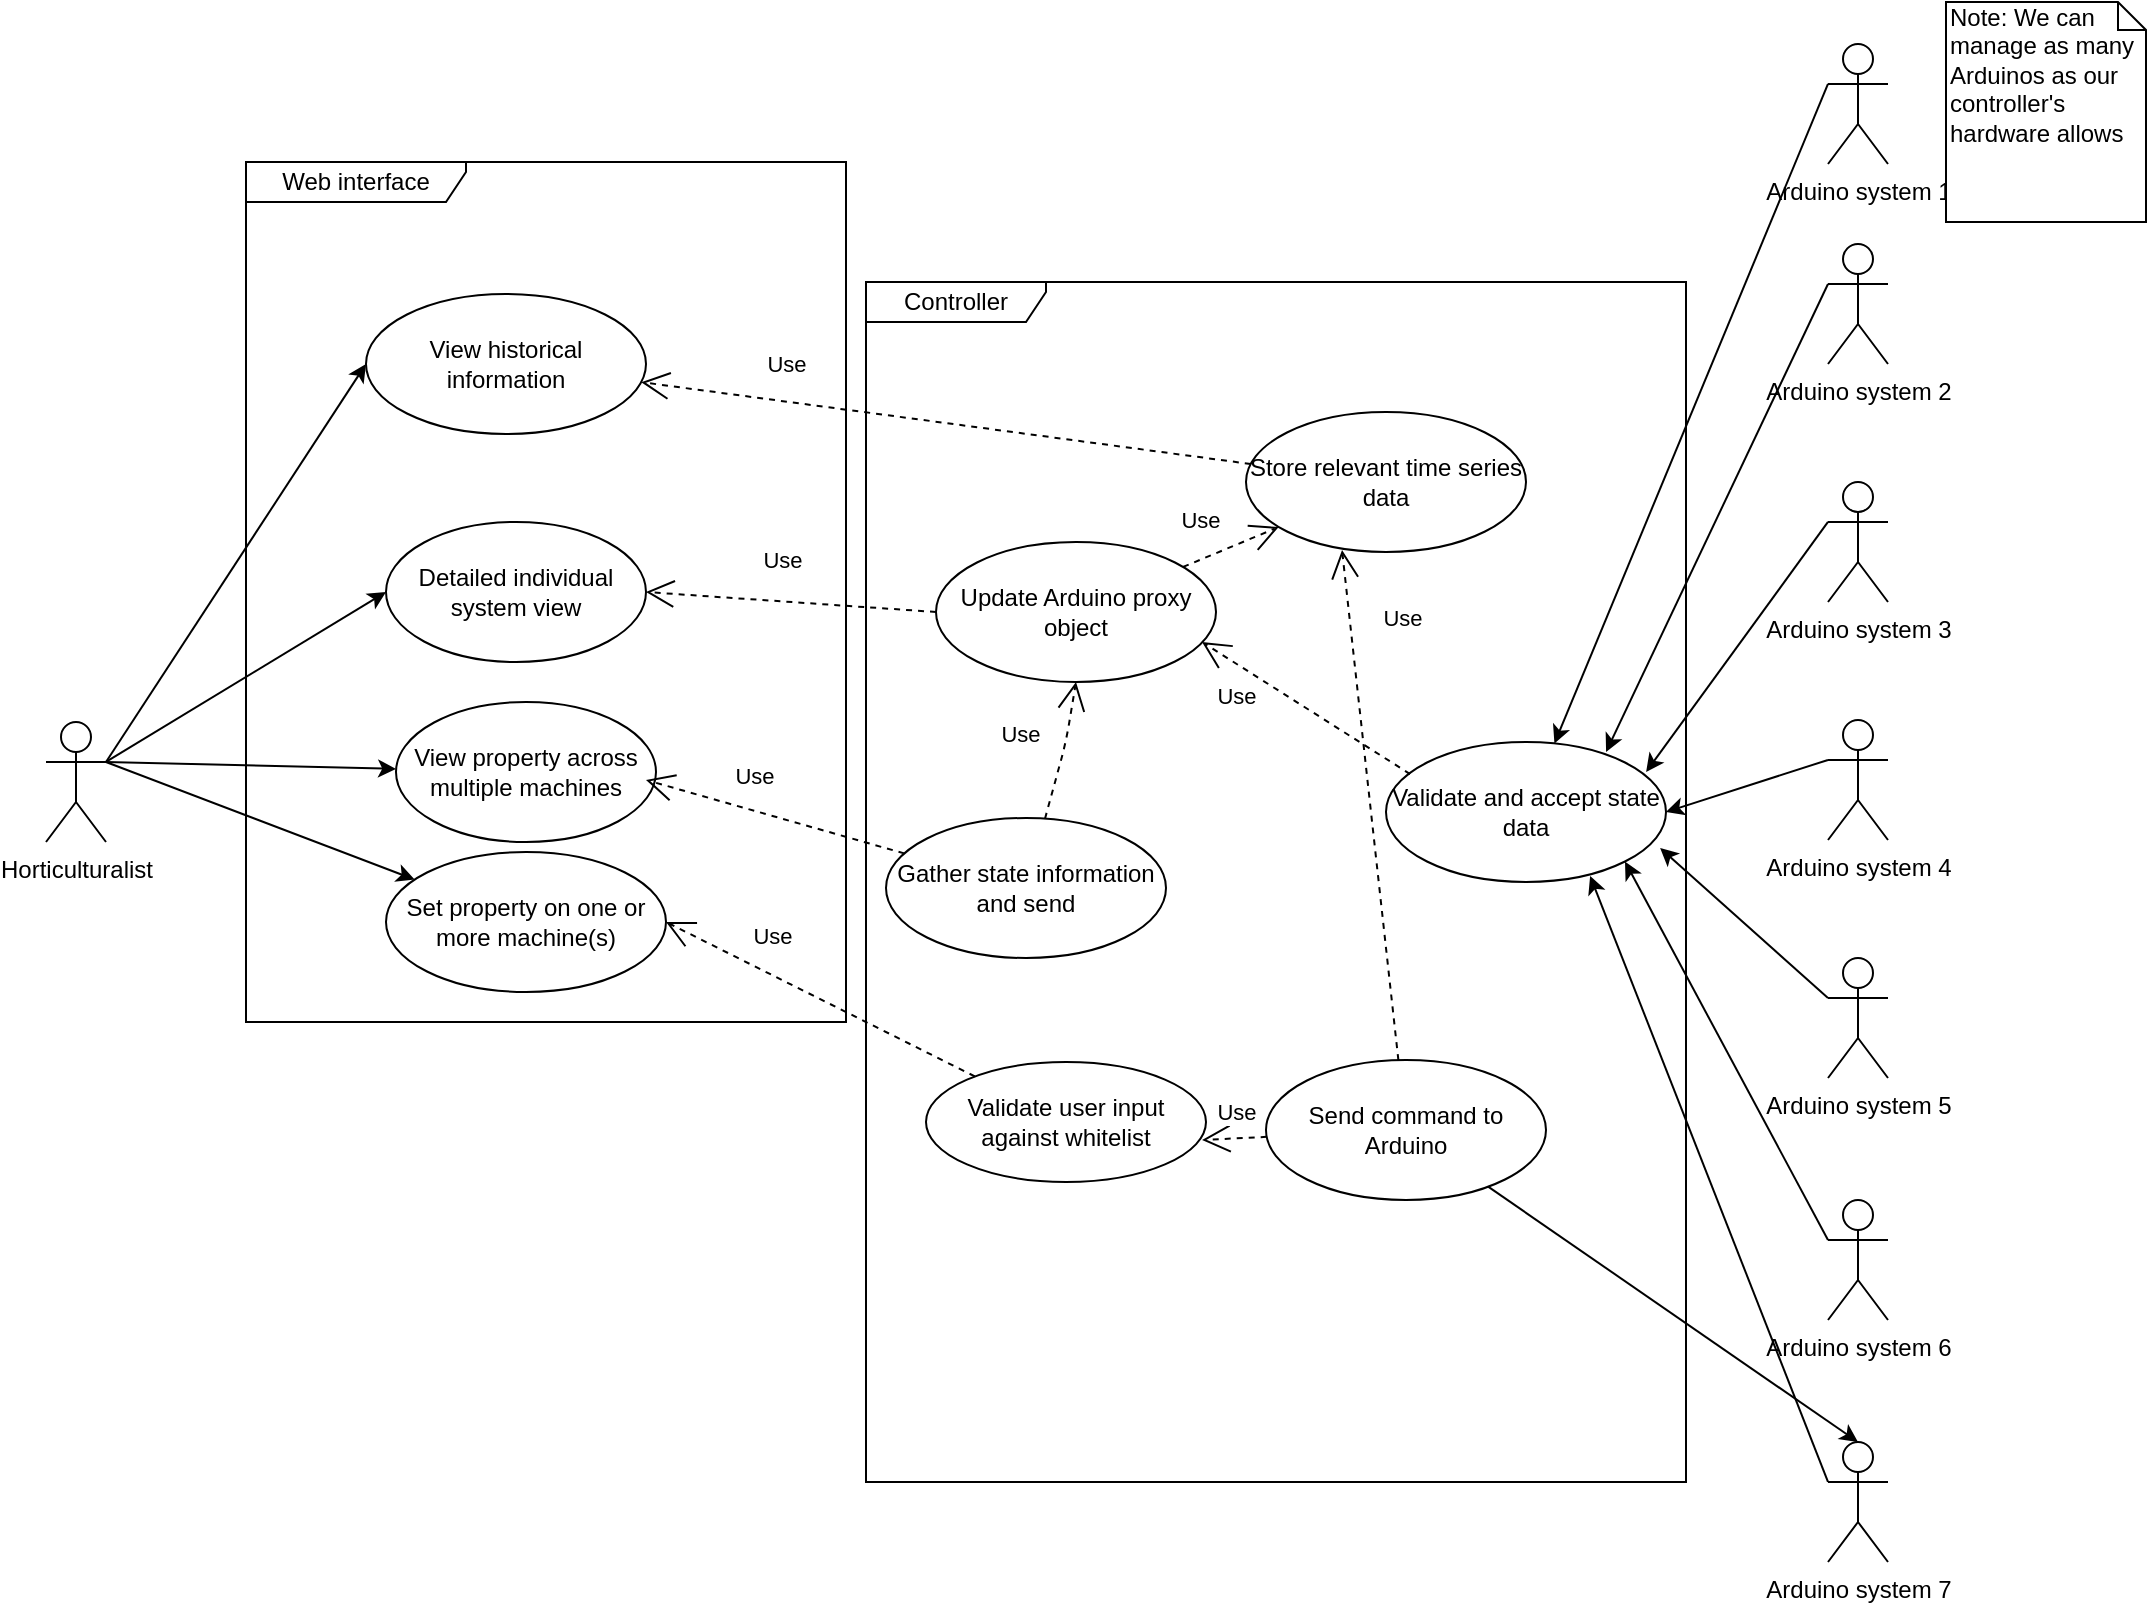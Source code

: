 <mxfile version="12.1.0" type="device" pages="1"><diagram name="Page-1" id="58cdce13-f638-feb5-8d6f-7d28b1aa9fa0"><mxGraphModel dx="3324" dy="1858" grid="1" gridSize="10" guides="1" tooltips="1" connect="1" arrows="1" fold="1" page="1" pageScale="1" pageWidth="1100" pageHeight="850" background="#ffffff" math="0" shadow="0"><root><mxCell id="0"/><mxCell id="1" parent="0"/><mxCell id="6EdO822EPTYFJaIANapz-7" value="Arduino system 1" style="shape=umlActor;verticalLabelPosition=bottom;labelBackgroundColor=#ffffff;verticalAlign=top;html=1;" vertex="1" parent="1"><mxGeometry x="931" y="21" width="30" height="60" as="geometry"/></mxCell><mxCell id="6EdO822EPTYFJaIANapz-23" value="Arduino system 2" style="shape=umlActor;verticalLabelPosition=bottom;labelBackgroundColor=#ffffff;verticalAlign=top;html=1;" vertex="1" parent="1"><mxGeometry x="931" y="121" width="30" height="60" as="geometry"/></mxCell><mxCell id="6EdO822EPTYFJaIANapz-24" value="Arduino system 3" style="shape=umlActor;verticalLabelPosition=bottom;labelBackgroundColor=#ffffff;verticalAlign=top;html=1;" vertex="1" parent="1"><mxGeometry x="931" y="240" width="30" height="60" as="geometry"/></mxCell><mxCell id="6EdO822EPTYFJaIANapz-27" value="Arduino system 4" style="shape=umlActor;verticalLabelPosition=bottom;labelBackgroundColor=#ffffff;verticalAlign=top;html=1;" vertex="1" parent="1"><mxGeometry x="931" y="359" width="30" height="60" as="geometry"/></mxCell><mxCell id="6EdO822EPTYFJaIANapz-28" value="Arduino system 5" style="shape=umlActor;verticalLabelPosition=bottom;labelBackgroundColor=#ffffff;verticalAlign=top;html=1;" vertex="1" parent="1"><mxGeometry x="931" y="478" width="30" height="60" as="geometry"/></mxCell><mxCell id="6EdO822EPTYFJaIANapz-29" value="Arduino system 6" style="shape=umlActor;verticalLabelPosition=bottom;labelBackgroundColor=#ffffff;verticalAlign=top;html=1;" vertex="1" parent="1"><mxGeometry x="931" y="599" width="30" height="60" as="geometry"/></mxCell><mxCell id="6EdO822EPTYFJaIANapz-39" value="Arduino system 7" style="shape=umlActor;verticalLabelPosition=bottom;labelBackgroundColor=#ffffff;verticalAlign=top;html=1;" vertex="1" parent="1"><mxGeometry x="931" y="720" width="30" height="60" as="geometry"/></mxCell><mxCell id="6EdO822EPTYFJaIANapz-41" value="Note: We can manage as many Arduinos as our controller's hardware allows" style="shape=note;whiteSpace=wrap;html=1;size=14;verticalAlign=top;align=left;spacingTop=-6;" vertex="1" parent="1"><mxGeometry x="990" width="100" height="110" as="geometry"/></mxCell><mxCell id="6EdO822EPTYFJaIANapz-42" value="Horticulturalist" style="shape=umlActor;verticalLabelPosition=bottom;labelBackgroundColor=#ffffff;verticalAlign=top;html=1;" vertex="1" parent="1"><mxGeometry x="40" y="360" width="30" height="60" as="geometry"/></mxCell><mxCell id="6EdO822EPTYFJaIANapz-49" value="Controller" style="shape=umlFrame;whiteSpace=wrap;html=1;width=90;height=20;" vertex="1" parent="1"><mxGeometry x="450" y="140" width="410" height="600" as="geometry"/></mxCell><mxCell id="6EdO822EPTYFJaIANapz-50" value="Web interface" style="shape=umlFrame;whiteSpace=wrap;html=1;width=110;height=20;" vertex="1" parent="1"><mxGeometry x="140" y="80" width="300" height="430" as="geometry"/></mxCell><mxCell id="6EdO822EPTYFJaIANapz-57" value="Detailed individual system view" style="ellipse;whiteSpace=wrap;html=1;" vertex="1" parent="1"><mxGeometry x="210" y="260" width="130" height="70" as="geometry"/></mxCell><mxCell id="6EdO822EPTYFJaIANapz-58" value="Validate and accept state data" style="ellipse;whiteSpace=wrap;html=1;" vertex="1" parent="1"><mxGeometry x="710" y="370" width="140" height="70" as="geometry"/></mxCell><mxCell id="6EdO822EPTYFJaIANapz-77" value="View property across multiple machines" style="ellipse;whiteSpace=wrap;html=1;" vertex="1" parent="1"><mxGeometry x="215" y="350" width="130" height="70" as="geometry"/></mxCell><mxCell id="6EdO822EPTYFJaIANapz-82" value="&lt;div&gt;Set property on one or more machine(s)&lt;/div&gt;" style="ellipse;whiteSpace=wrap;html=1;" vertex="1" parent="1"><mxGeometry x="210" y="425" width="140" height="70" as="geometry"/></mxCell><mxCell id="6EdO822EPTYFJaIANapz-83" value="Send command to Arduino" style="ellipse;whiteSpace=wrap;html=1;" vertex="1" parent="1"><mxGeometry x="650" y="529" width="140" height="70" as="geometry"/></mxCell><mxCell id="6EdO822EPTYFJaIANapz-87" value="Update Arduino proxy object" style="ellipse;whiteSpace=wrap;html=1;" vertex="1" parent="1"><mxGeometry x="485" y="270" width="140" height="70" as="geometry"/></mxCell><mxCell id="6EdO822EPTYFJaIANapz-91" value="" style="endArrow=classic;html=1;exitX=0;exitY=0.333;exitDx=0;exitDy=0;exitPerimeter=0;entryX=0.729;entryY=0.957;entryDx=0;entryDy=0;entryPerimeter=0;" edge="1" parent="1" source="6EdO822EPTYFJaIANapz-39" target="6EdO822EPTYFJaIANapz-58"><mxGeometry width="50" height="50" relative="1" as="geometry"><mxPoint x="10" y="870" as="sourcePoint"/><mxPoint x="60" y="820" as="targetPoint"/></mxGeometry></mxCell><mxCell id="6EdO822EPTYFJaIANapz-92" value="" style="endArrow=classic;html=1;exitX=0;exitY=0.333;exitDx=0;exitDy=0;exitPerimeter=0;entryX=1;entryY=1;entryDx=0;entryDy=0;" edge="1" parent="1" source="6EdO822EPTYFJaIANapz-29" target="6EdO822EPTYFJaIANapz-58"><mxGeometry width="50" height="50" relative="1" as="geometry"><mxPoint x="923" y="750" as="sourcePoint"/><mxPoint x="738.754" y="418.72" as="targetPoint"/></mxGeometry></mxCell><mxCell id="6EdO822EPTYFJaIANapz-93" value="" style="endArrow=classic;html=1;exitX=0;exitY=0.333;exitDx=0;exitDy=0;exitPerimeter=0;entryX=0.979;entryY=0.757;entryDx=0;entryDy=0;entryPerimeter=0;" edge="1" parent="1" source="6EdO822EPTYFJaIANapz-28" target="6EdO822EPTYFJaIANapz-58"><mxGeometry width="50" height="50" relative="1" as="geometry"><mxPoint x="923" y="629" as="sourcePoint"/><mxPoint x="830" y="370" as="targetPoint"/></mxGeometry></mxCell><mxCell id="6EdO822EPTYFJaIANapz-94" value="" style="endArrow=classic;html=1;exitX=0;exitY=0.333;exitDx=0;exitDy=0;exitPerimeter=0;entryX=1;entryY=0.5;entryDx=0;entryDy=0;" edge="1" parent="1" source="6EdO822EPTYFJaIANapz-27" target="6EdO822EPTYFJaIANapz-58"><mxGeometry width="50" height="50" relative="1" as="geometry"><mxPoint x="923" y="508" as="sourcePoint"/><mxPoint x="764.553" y="411.995" as="targetPoint"/></mxGeometry></mxCell><mxCell id="6EdO822EPTYFJaIANapz-95" value="" style="endArrow=classic;html=1;exitX=0;exitY=0.333;exitDx=0;exitDy=0;exitPerimeter=0;entryX=0.929;entryY=0.214;entryDx=0;entryDy=0;entryPerimeter=0;" edge="1" parent="1" source="6EdO822EPTYFJaIANapz-24" target="6EdO822EPTYFJaIANapz-58"><mxGeometry width="50" height="50" relative="1" as="geometry"><mxPoint x="913" y="260.5" as="sourcePoint"/><mxPoint x="774.96" y="269.52" as="targetPoint"/></mxGeometry></mxCell><mxCell id="6EdO822EPTYFJaIANapz-96" value="" style="endArrow=classic;html=1;exitX=0;exitY=0.333;exitDx=0;exitDy=0;exitPerimeter=0;entryX=0.786;entryY=0.071;entryDx=0;entryDy=0;entryPerimeter=0;" edge="1" parent="1" source="6EdO822EPTYFJaIANapz-23" target="6EdO822EPTYFJaIANapz-58"><mxGeometry width="50" height="50" relative="1" as="geometry"><mxPoint x="923" y="270.5" as="sourcePoint"/><mxPoint x="769.497" y="360.251" as="targetPoint"/></mxGeometry></mxCell><mxCell id="6EdO822EPTYFJaIANapz-97" value="" style="endArrow=classic;html=1;exitX=0;exitY=0.333;exitDx=0;exitDy=0;exitPerimeter=0;" edge="1" parent="1" source="6EdO822EPTYFJaIANapz-7" target="6EdO822EPTYFJaIANapz-58"><mxGeometry width="50" height="50" relative="1" as="geometry"><mxPoint x="923" y="151" as="sourcePoint"/><mxPoint x="741.98" y="350.98" as="targetPoint"/></mxGeometry></mxCell><mxCell id="6EdO822EPTYFJaIANapz-99" value="Validate user input against whitelist" style="ellipse;whiteSpace=wrap;html=1;" vertex="1" parent="1"><mxGeometry x="480" y="530" width="140" height="60" as="geometry"/></mxCell><mxCell id="6EdO822EPTYFJaIANapz-101" value="" style="endArrow=classic;html=1;entryX=0.5;entryY=0;entryDx=0;entryDy=0;entryPerimeter=0;" edge="1" parent="1" source="6EdO822EPTYFJaIANapz-83" target="6EdO822EPTYFJaIANapz-39"><mxGeometry width="50" height="50" relative="1" as="geometry"><mxPoint x="10" y="870" as="sourcePoint"/><mxPoint x="928" y="730" as="targetPoint"/></mxGeometry></mxCell><mxCell id="6EdO822EPTYFJaIANapz-105" value="Gather state information and send" style="ellipse;whiteSpace=wrap;html=1;" vertex="1" parent="1"><mxGeometry x="460" y="408" width="140" height="70" as="geometry"/></mxCell><mxCell id="6EdO822EPTYFJaIANapz-106" value="Store relevant time series data" style="ellipse;whiteSpace=wrap;html=1;" vertex="1" parent="1"><mxGeometry x="640" y="205" width="140" height="70" as="geometry"/></mxCell><mxCell id="6EdO822EPTYFJaIANapz-113" value="View historical information" style="ellipse;whiteSpace=wrap;html=1;" vertex="1" parent="1"><mxGeometry x="200" y="146" width="140" height="70" as="geometry"/></mxCell><mxCell id="6EdO822EPTYFJaIANapz-115" value="" style="endArrow=classic;html=1;exitX=1;exitY=0.333;exitDx=0;exitDy=0;exitPerimeter=0;entryX=0;entryY=0.5;entryDx=0;entryDy=0;" edge="1" parent="1" source="6EdO822EPTYFJaIANapz-42" target="6EdO822EPTYFJaIANapz-113"><mxGeometry width="50" height="50" relative="1" as="geometry"><mxPoint x="10" y="870" as="sourcePoint"/><mxPoint x="60" y="820" as="targetPoint"/></mxGeometry></mxCell><mxCell id="6EdO822EPTYFJaIANapz-116" value="" style="endArrow=classic;html=1;exitX=1;exitY=0.333;exitDx=0;exitDy=0;exitPerimeter=0;entryX=0;entryY=0.5;entryDx=0;entryDy=0;" edge="1" parent="1" source="6EdO822EPTYFJaIANapz-42" target="6EdO822EPTYFJaIANapz-57"><mxGeometry width="50" height="50" relative="1" as="geometry"><mxPoint x="10" y="870" as="sourcePoint"/><mxPoint x="60" y="820" as="targetPoint"/></mxGeometry></mxCell><mxCell id="6EdO822EPTYFJaIANapz-117" value="" style="endArrow=classic;html=1;exitX=1;exitY=0.333;exitDx=0;exitDy=0;exitPerimeter=0;" edge="1" parent="1" source="6EdO822EPTYFJaIANapz-42" target="6EdO822EPTYFJaIANapz-77"><mxGeometry width="50" height="50" relative="1" as="geometry"><mxPoint x="10" y="950" as="sourcePoint"/><mxPoint x="60" y="900" as="targetPoint"/></mxGeometry></mxCell><mxCell id="6EdO822EPTYFJaIANapz-118" value="" style="endArrow=classic;html=1;exitX=1;exitY=0.333;exitDx=0;exitDy=0;exitPerimeter=0;" edge="1" parent="1" source="6EdO822EPTYFJaIANapz-42" target="6EdO822EPTYFJaIANapz-82"><mxGeometry width="50" height="50" relative="1" as="geometry"><mxPoint x="10" y="1030" as="sourcePoint"/><mxPoint x="60" y="980" as="targetPoint"/></mxGeometry></mxCell><mxCell id="6EdO822EPTYFJaIANapz-119" value="Use" style="endArrow=open;endSize=12;dashed=1;html=1;" edge="1" parent="1" source="6EdO822EPTYFJaIANapz-106" target="6EdO822EPTYFJaIANapz-113"><mxGeometry x="0.541" y="-19" width="160" relative="1" as="geometry"><mxPoint x="510" y="224.5" as="sourcePoint"/><mxPoint x="350" y="224.5" as="targetPoint"/><mxPoint as="offset"/></mxGeometry></mxCell><mxCell id="6EdO822EPTYFJaIANapz-120" value="Use" style="endArrow=open;endSize=12;dashed=1;html=1;exitX=0;exitY=0.5;exitDx=0;exitDy=0;entryX=1;entryY=0.5;entryDx=0;entryDy=0;" edge="1" parent="1" source="6EdO822EPTYFJaIANapz-87" target="6EdO822EPTYFJaIANapz-57"><mxGeometry x="0.08" y="-21" width="160" relative="1" as="geometry"><mxPoint x="490.245" y="300.207" as="sourcePoint"/><mxPoint x="295.636" y="274.018" as="targetPoint"/><mxPoint as="offset"/></mxGeometry></mxCell><mxCell id="6EdO822EPTYFJaIANapz-121" value="Use" style="endArrow=open;endSize=12;dashed=1;html=1;entryX=1;entryY=0.5;entryDx=0;entryDy=0;" edge="1" parent="1" source="6EdO822EPTYFJaIANapz-105"><mxGeometry x="0.23" y="-17" width="160" relative="1" as="geometry"><mxPoint x="490" y="409" as="sourcePoint"/><mxPoint x="340" y="389" as="targetPoint"/><mxPoint as="offset"/></mxGeometry></mxCell><mxCell id="6EdO822EPTYFJaIANapz-122" value="Use" style="endArrow=open;endSize=12;dashed=1;html=1;entryX=1;entryY=0.5;entryDx=0;entryDy=0;" edge="1" parent="1" source="6EdO822EPTYFJaIANapz-99"><mxGeometry x="0.413" y="-18" width="160" relative="1" as="geometry"><mxPoint x="500" y="480" as="sourcePoint"/><mxPoint x="350" y="460" as="targetPoint"/><Array as="points"/><mxPoint as="offset"/></mxGeometry></mxCell><mxCell id="6EdO822EPTYFJaIANapz-124" value="Use" style="endArrow=open;endSize=12;dashed=1;html=1;entryX=0.986;entryY=0.65;entryDx=0;entryDy=0;entryPerimeter=0;" edge="1" parent="1" source="6EdO822EPTYFJaIANapz-83" target="6EdO822EPTYFJaIANapz-99"><mxGeometry x="-0.136" y="-13" width="160" relative="1" as="geometry"><mxPoint x="350" y="730" as="sourcePoint"/><mxPoint x="300" y="730" as="targetPoint"/><Array as="points"/><mxPoint x="-1" as="offset"/></mxGeometry></mxCell><mxCell id="6EdO822EPTYFJaIANapz-127" value="Use" style="endArrow=open;endSize=12;dashed=1;html=1;exitX=0.086;exitY=0.229;exitDx=0;exitDy=0;exitPerimeter=0;entryX=0.95;entryY=0.714;entryDx=0;entryDy=0;entryPerimeter=0;" edge="1" parent="1" source="6EdO822EPTYFJaIANapz-58" target="6EdO822EPTYFJaIANapz-87"><mxGeometry x="0.545" y="14" width="160" relative="1" as="geometry"><mxPoint x="10" y="820" as="sourcePoint"/><mxPoint x="170" y="820" as="targetPoint"/><Array as="points"/><mxPoint x="1" as="offset"/></mxGeometry></mxCell><mxCell id="6EdO822EPTYFJaIANapz-128" value="Use" style="endArrow=open;endSize=12;dashed=1;html=1;entryX=0.5;entryY=1;entryDx=0;entryDy=0;" edge="1" parent="1" source="6EdO822EPTYFJaIANapz-105" target="6EdO822EPTYFJaIANapz-87"><mxGeometry x="0.069" y="23" width="160" relative="1" as="geometry"><mxPoint x="500" y="325" as="sourcePoint"/><mxPoint x="350" y="305" as="targetPoint"/><Array as="points"><mxPoint x="550" y="370"/></Array><mxPoint as="offset"/></mxGeometry></mxCell><mxCell id="6EdO822EPTYFJaIANapz-129" value="Use" style="endArrow=open;endSize=12;dashed=1;html=1;" edge="1" parent="1" source="6EdO822EPTYFJaIANapz-87" target="6EdO822EPTYFJaIANapz-106"><mxGeometry x="-0.363" y="18" width="160" relative="1" as="geometry"><mxPoint x="580" y="254.5" as="sourcePoint"/><mxPoint x="740" y="254.5" as="targetPoint"/><mxPoint as="offset"/></mxGeometry></mxCell><mxCell id="6EdO822EPTYFJaIANapz-132" value="Use" style="endArrow=open;endSize=12;dashed=1;html=1;entryX=0.343;entryY=0.986;entryDx=0;entryDy=0;entryPerimeter=0;" edge="1" parent="1" source="6EdO822EPTYFJaIANapz-83" target="6EdO822EPTYFJaIANapz-106"><mxGeometry x="0.709" y="-26" width="160" relative="1" as="geometry"><mxPoint x="10" y="820" as="sourcePoint"/><mxPoint x="170" y="820" as="targetPoint"/><Array as="points"/><mxPoint as="offset"/></mxGeometry></mxCell></root></mxGraphModel></diagram></mxfile>